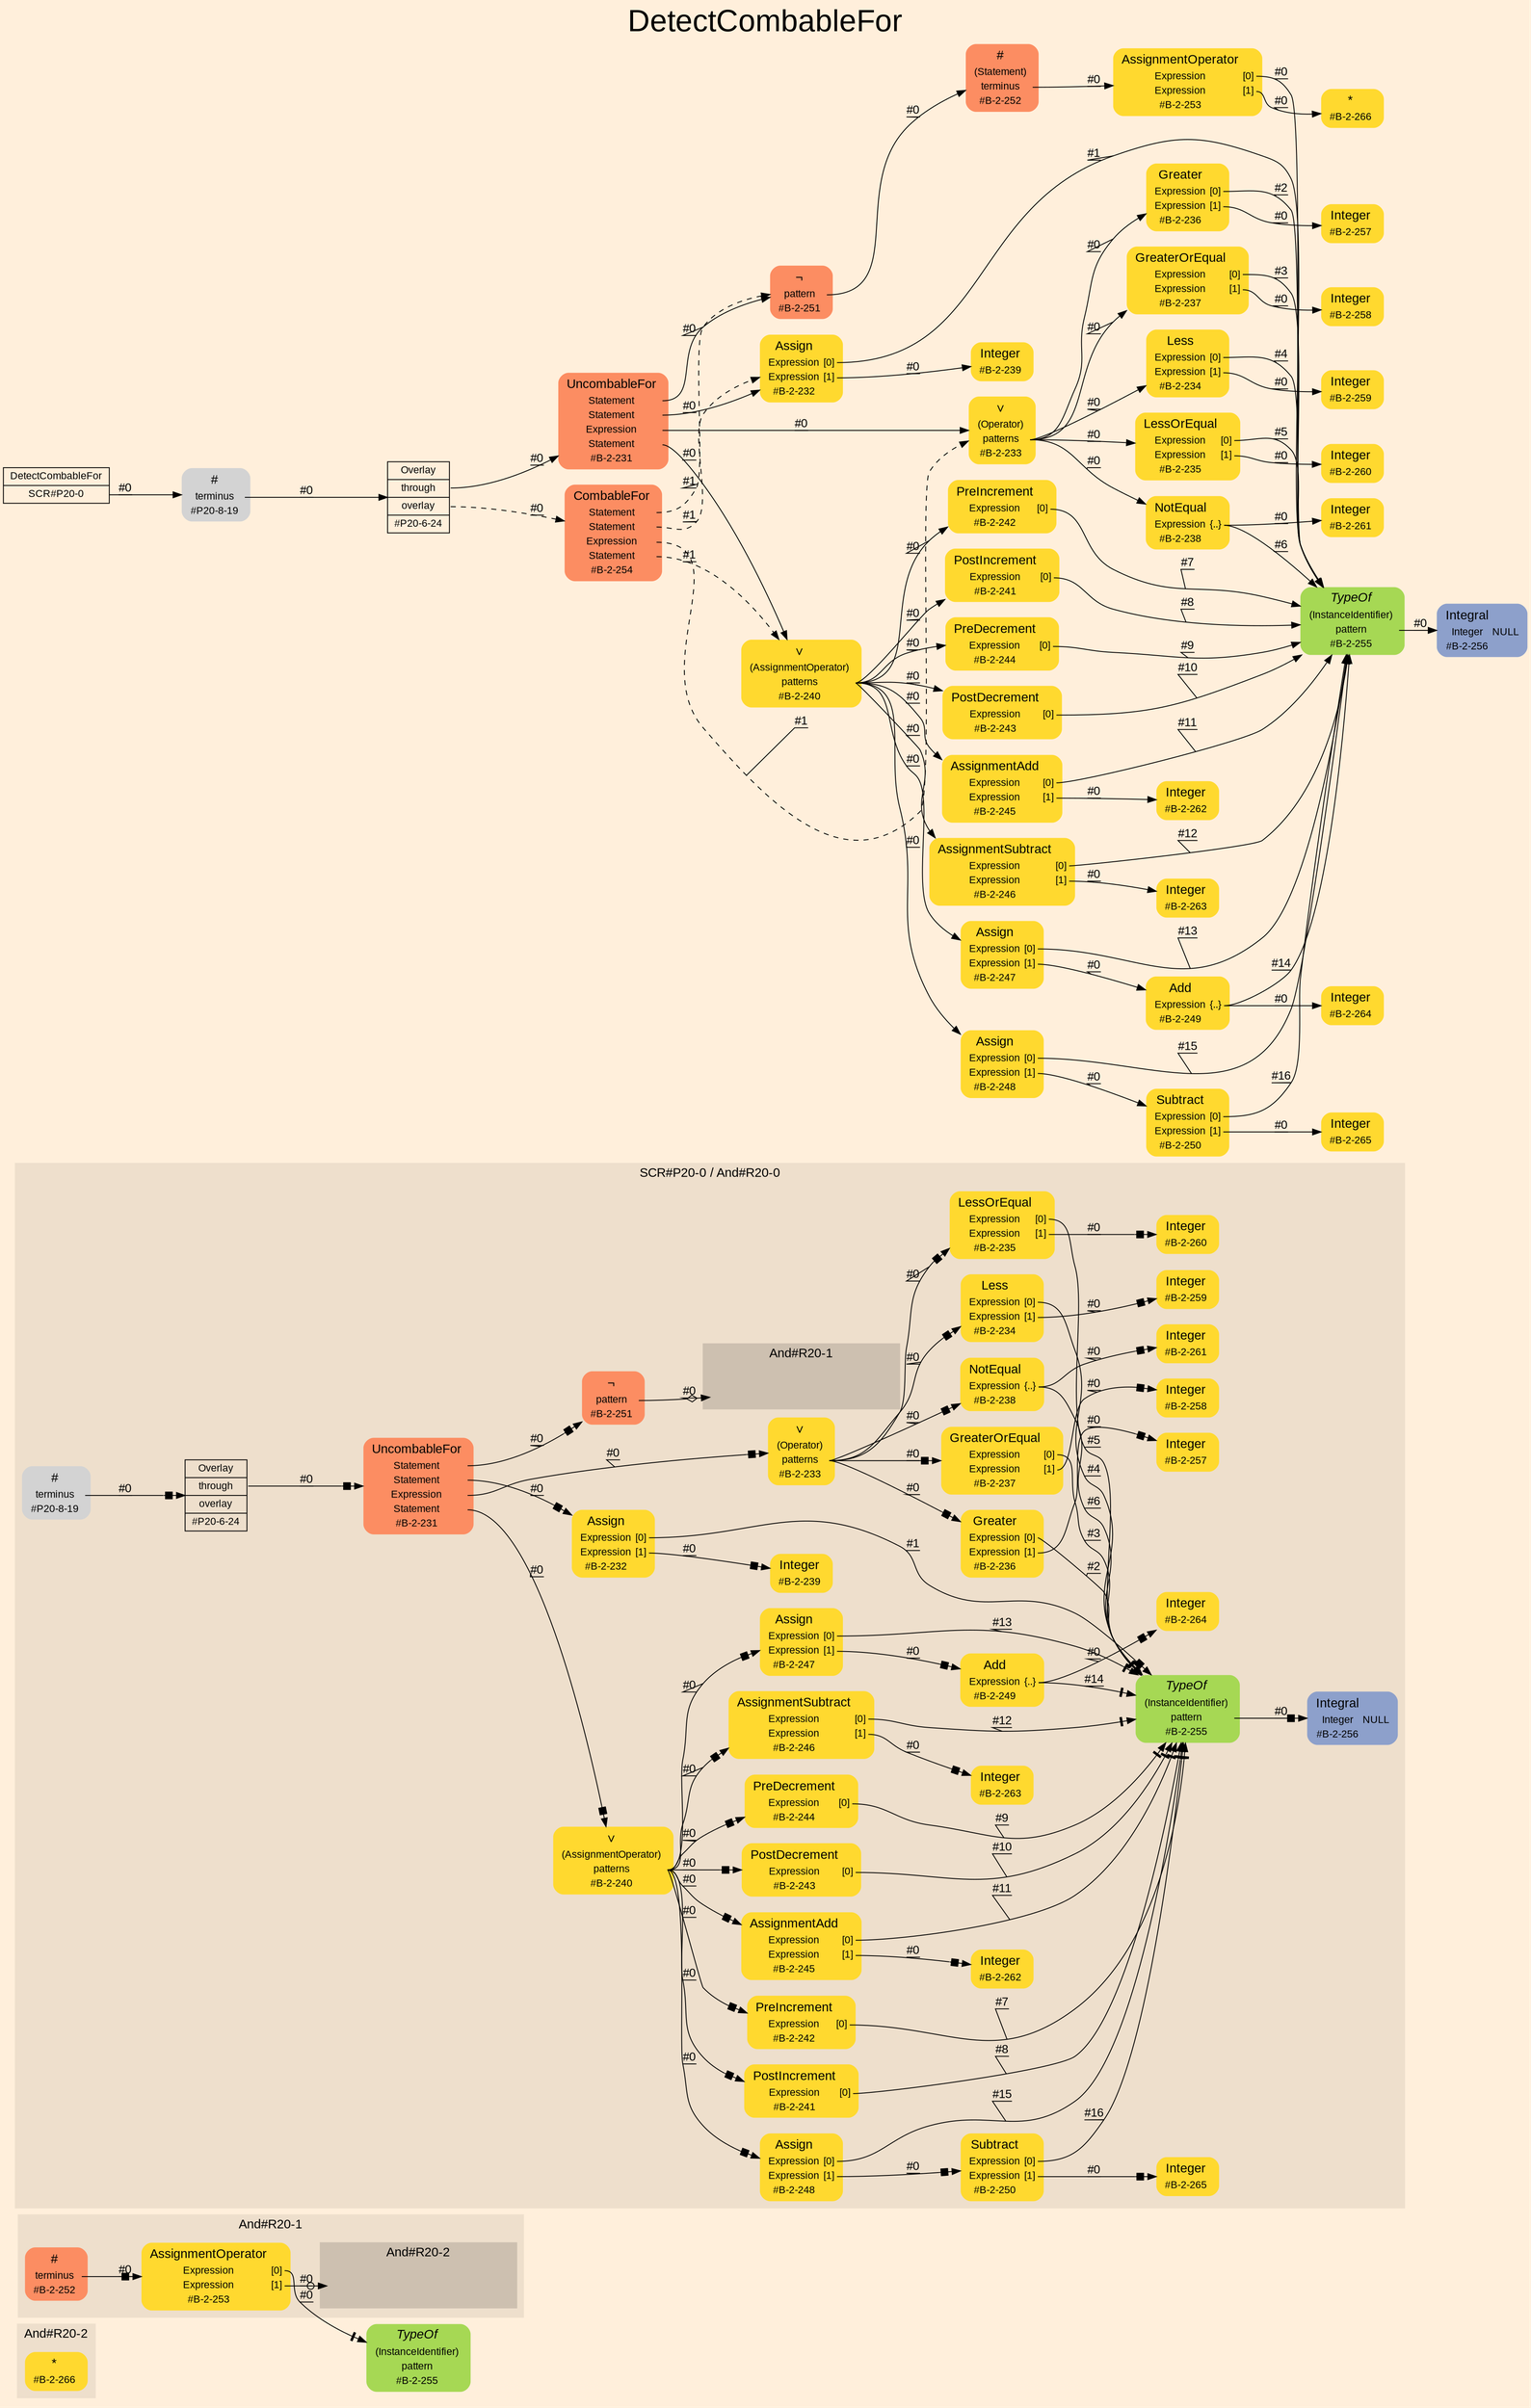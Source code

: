 digraph "DetectCombableFor" {
label = "DetectCombableFor"
labelloc = t
fontsize = "36"
graph [
    rankdir = "LR"
    ranksep = 0.3
    bgcolor = antiquewhite1
    color = black
    fontcolor = black
    fontname = "Arial"
];
node [
    fontname = "Arial"
];
edge [
    fontname = "Arial"
];

// -------------------- figure And#R20-2 --------------------
// -------- region And#R20-2 ----------
subgraph "clusterAnd#R20-2" {
    label = "And#R20-2"
    style = "filled"
    color = antiquewhite2
    fontsize = "15"
    "And#R20-2/#B-2-266" [
        // -------- block And#R20-2/#B-2-266 ----------
        shape = "plaintext"
        fillcolor = "/set28/6"
        label = <<TABLE BORDER="0" CELLBORDER="0" CELLSPACING="0">
         <TR><TD><FONT POINT-SIZE="15.0">*</FONT></TD><TD></TD></TR>
         <TR><TD>#B-2-266</TD><TD PORT="port0"></TD></TR>
        </TABLE>>
        style = "rounded,filled"
        fontsize = "12"
    ];
    
}


// -------------------- figure And#R20-1 --------------------
// -------- region And#R20-1 ----------
subgraph "clusterAnd#R20-1" {
    label = "And#R20-1"
    style = "filled"
    color = antiquewhite2
    fontsize = "15"
    "And#R20-1/#B-2-252" [
        // -------- block And#R20-1/#B-2-252 ----------
        shape = "plaintext"
        fillcolor = "/set28/2"
        label = <<TABLE BORDER="0" CELLBORDER="0" CELLSPACING="0">
         <TR><TD><FONT POINT-SIZE="15.0">#</FONT></TD><TD></TD></TR>
         <TR><TD>terminus</TD><TD PORT="port0"></TD></TR>
         <TR><TD>#B-2-252</TD><TD PORT="port1"></TD></TR>
        </TABLE>>
        style = "rounded,filled"
        fontsize = "12"
    ];
    
    "And#R20-1/#B-2-253" [
        // -------- block And#R20-1/#B-2-253 ----------
        shape = "plaintext"
        fillcolor = "/set28/6"
        label = <<TABLE BORDER="0" CELLBORDER="0" CELLSPACING="0">
         <TR><TD><FONT POINT-SIZE="15.0">AssignmentOperator</FONT></TD><TD></TD></TR>
         <TR><TD>Expression</TD><TD PORT="port0">[0]</TD></TR>
         <TR><TD>Expression</TD><TD PORT="port1">[1]</TD></TR>
         <TR><TD>#B-2-253</TD><TD PORT="port2"></TD></TR>
        </TABLE>>
        style = "rounded,filled"
        fontsize = "12"
    ];
    
    // -------- region And#R20-1/And#R20-2 ----------
    subgraph "clusterAnd#R20-1/And#R20-2" {
        label = "And#R20-2"
        style = "filled"
        color = antiquewhite3
        fontsize = "15"
        "And#R20-1/And#R20-2/#B-2-266" [
            // -------- block And#R20-1/And#R20-2/#B-2-266 ----------
            shape = none
            fillcolor = "/set28/6"
            style = "invisible"
        ];
        
    }
    
}

"And#R20-1/#B-2-255" [
    // -------- block And#R20-1/#B-2-255 ----------
    shape = "plaintext"
    fillcolor = "/set28/5"
    label = <<TABLE BORDER="0" CELLBORDER="0" CELLSPACING="0">
     <TR><TD><FONT POINT-SIZE="15.0"><I>TypeOf</I></FONT></TD><TD></TD></TR>
     <TR><TD>(InstanceIdentifier)</TD><TD PORT="port0"></TD></TR>
     <TR><TD>pattern</TD><TD PORT="port1"></TD></TR>
     <TR><TD>#B-2-255</TD><TD PORT="port2"></TD></TR>
    </TABLE>>
    style = "rounded,filled"
    fontsize = "12"
];

"And#R20-1/#B-2-252":port0 -> "And#R20-1/#B-2-253" [
    arrowhead="normalnonebox"
    label = "#0"
    decorate = true
    color = black
    fontcolor = black
];

"And#R20-1/#B-2-253":port0 -> "And#R20-1/#B-2-255" [
    arrowhead="normalnonetee"
    label = "#0"
    decorate = true
    color = black
    fontcolor = black
];

"And#R20-1/#B-2-253":port1 -> "And#R20-1/And#R20-2/#B-2-266" [
    arrowhead="normalnoneodot"
    label = "#0"
    decorate = true
    color = black
    fontcolor = black
];


// -------------------- figure And#R20-0 --------------------
// -------- region And#R20-0 ----------
subgraph "clusterAnd#R20-0" {
    label = "SCR#P20-0 / And#R20-0"
    style = "filled"
    color = antiquewhite2
    fontsize = "15"
    "And#R20-0/#B-2-231" [
        // -------- block And#R20-0/#B-2-231 ----------
        shape = "plaintext"
        fillcolor = "/set28/2"
        label = <<TABLE BORDER="0" CELLBORDER="0" CELLSPACING="0">
         <TR><TD><FONT POINT-SIZE="15.0">UncombableFor</FONT></TD><TD></TD></TR>
         <TR><TD>Statement</TD><TD PORT="port0"></TD></TR>
         <TR><TD>Statement</TD><TD PORT="port1"></TD></TR>
         <TR><TD>Expression</TD><TD PORT="port2"></TD></TR>
         <TR><TD>Statement</TD><TD PORT="port3"></TD></TR>
         <TR><TD>#B-2-231</TD><TD PORT="port4"></TD></TR>
        </TABLE>>
        style = "rounded,filled"
        fontsize = "12"
    ];
    
    "And#R20-0/#B-2-232" [
        // -------- block And#R20-0/#B-2-232 ----------
        shape = "plaintext"
        fillcolor = "/set28/6"
        label = <<TABLE BORDER="0" CELLBORDER="0" CELLSPACING="0">
         <TR><TD><FONT POINT-SIZE="15.0">Assign</FONT></TD><TD></TD></TR>
         <TR><TD>Expression</TD><TD PORT="port0">[0]</TD></TR>
         <TR><TD>Expression</TD><TD PORT="port1">[1]</TD></TR>
         <TR><TD>#B-2-232</TD><TD PORT="port2"></TD></TR>
        </TABLE>>
        style = "rounded,filled"
        fontsize = "12"
    ];
    
    "And#R20-0/#B-2-233" [
        // -------- block And#R20-0/#B-2-233 ----------
        shape = "plaintext"
        fillcolor = "/set28/6"
        label = <<TABLE BORDER="0" CELLBORDER="0" CELLSPACING="0">
         <TR><TD><FONT POINT-SIZE="15.0">∨</FONT></TD><TD></TD></TR>
         <TR><TD>(Operator)</TD><TD PORT="port0"></TD></TR>
         <TR><TD>patterns</TD><TD PORT="port1"></TD></TR>
         <TR><TD>#B-2-233</TD><TD PORT="port2"></TD></TR>
        </TABLE>>
        style = "rounded,filled"
        fontsize = "12"
    ];
    
    "And#R20-0/#B-2-234" [
        // -------- block And#R20-0/#B-2-234 ----------
        shape = "plaintext"
        fillcolor = "/set28/6"
        label = <<TABLE BORDER="0" CELLBORDER="0" CELLSPACING="0">
         <TR><TD><FONT POINT-SIZE="15.0">Less</FONT></TD><TD></TD></TR>
         <TR><TD>Expression</TD><TD PORT="port0">[0]</TD></TR>
         <TR><TD>Expression</TD><TD PORT="port1">[1]</TD></TR>
         <TR><TD>#B-2-234</TD><TD PORT="port2"></TD></TR>
        </TABLE>>
        style = "rounded,filled"
        fontsize = "12"
    ];
    
    "And#R20-0/#B-2-235" [
        // -------- block And#R20-0/#B-2-235 ----------
        shape = "plaintext"
        fillcolor = "/set28/6"
        label = <<TABLE BORDER="0" CELLBORDER="0" CELLSPACING="0">
         <TR><TD><FONT POINT-SIZE="15.0">LessOrEqual</FONT></TD><TD></TD></TR>
         <TR><TD>Expression</TD><TD PORT="port0">[0]</TD></TR>
         <TR><TD>Expression</TD><TD PORT="port1">[1]</TD></TR>
         <TR><TD>#B-2-235</TD><TD PORT="port2"></TD></TR>
        </TABLE>>
        style = "rounded,filled"
        fontsize = "12"
    ];
    
    "And#R20-0/#B-2-236" [
        // -------- block And#R20-0/#B-2-236 ----------
        shape = "plaintext"
        fillcolor = "/set28/6"
        label = <<TABLE BORDER="0" CELLBORDER="0" CELLSPACING="0">
         <TR><TD><FONT POINT-SIZE="15.0">Greater</FONT></TD><TD></TD></TR>
         <TR><TD>Expression</TD><TD PORT="port0">[0]</TD></TR>
         <TR><TD>Expression</TD><TD PORT="port1">[1]</TD></TR>
         <TR><TD>#B-2-236</TD><TD PORT="port2"></TD></TR>
        </TABLE>>
        style = "rounded,filled"
        fontsize = "12"
    ];
    
    "And#R20-0/#B-2-237" [
        // -------- block And#R20-0/#B-2-237 ----------
        shape = "plaintext"
        fillcolor = "/set28/6"
        label = <<TABLE BORDER="0" CELLBORDER="0" CELLSPACING="0">
         <TR><TD><FONT POINT-SIZE="15.0">GreaterOrEqual</FONT></TD><TD></TD></TR>
         <TR><TD>Expression</TD><TD PORT="port0">[0]</TD></TR>
         <TR><TD>Expression</TD><TD PORT="port1">[1]</TD></TR>
         <TR><TD>#B-2-237</TD><TD PORT="port2"></TD></TR>
        </TABLE>>
        style = "rounded,filled"
        fontsize = "12"
    ];
    
    "And#R20-0/#B-2-238" [
        // -------- block And#R20-0/#B-2-238 ----------
        shape = "plaintext"
        fillcolor = "/set28/6"
        label = <<TABLE BORDER="0" CELLBORDER="0" CELLSPACING="0">
         <TR><TD><FONT POINT-SIZE="15.0">NotEqual</FONT></TD><TD></TD></TR>
         <TR><TD>Expression</TD><TD PORT="port0">{..}</TD></TR>
         <TR><TD>#B-2-238</TD><TD PORT="port1"></TD></TR>
        </TABLE>>
        style = "rounded,filled"
        fontsize = "12"
    ];
    
    "And#R20-0/#B-2-239" [
        // -------- block And#R20-0/#B-2-239 ----------
        shape = "plaintext"
        fillcolor = "/set28/6"
        label = <<TABLE BORDER="0" CELLBORDER="0" CELLSPACING="0">
         <TR><TD><FONT POINT-SIZE="15.0">Integer</FONT></TD><TD></TD></TR>
         <TR><TD>#B-2-239</TD><TD PORT="port0"></TD></TR>
        </TABLE>>
        style = "rounded,filled"
        fontsize = "12"
    ];
    
    "And#R20-0/#B-2-240" [
        // -------- block And#R20-0/#B-2-240 ----------
        shape = "plaintext"
        fillcolor = "/set28/6"
        label = <<TABLE BORDER="0" CELLBORDER="0" CELLSPACING="0">
         <TR><TD><FONT POINT-SIZE="15.0">∨</FONT></TD><TD></TD></TR>
         <TR><TD>(AssignmentOperator)</TD><TD PORT="port0"></TD></TR>
         <TR><TD>patterns</TD><TD PORT="port1"></TD></TR>
         <TR><TD>#B-2-240</TD><TD PORT="port2"></TD></TR>
        </TABLE>>
        style = "rounded,filled"
        fontsize = "12"
    ];
    
    "And#R20-0/#B-2-241" [
        // -------- block And#R20-0/#B-2-241 ----------
        shape = "plaintext"
        fillcolor = "/set28/6"
        label = <<TABLE BORDER="0" CELLBORDER="0" CELLSPACING="0">
         <TR><TD><FONT POINT-SIZE="15.0">PostIncrement</FONT></TD><TD></TD></TR>
         <TR><TD>Expression</TD><TD PORT="port0">[0]</TD></TR>
         <TR><TD>#B-2-241</TD><TD PORT="port1"></TD></TR>
        </TABLE>>
        style = "rounded,filled"
        fontsize = "12"
    ];
    
    "And#R20-0/#B-2-242" [
        // -------- block And#R20-0/#B-2-242 ----------
        shape = "plaintext"
        fillcolor = "/set28/6"
        label = <<TABLE BORDER="0" CELLBORDER="0" CELLSPACING="0">
         <TR><TD><FONT POINT-SIZE="15.0">PreIncrement</FONT></TD><TD></TD></TR>
         <TR><TD>Expression</TD><TD PORT="port0">[0]</TD></TR>
         <TR><TD>#B-2-242</TD><TD PORT="port1"></TD></TR>
        </TABLE>>
        style = "rounded,filled"
        fontsize = "12"
    ];
    
    "And#R20-0/#B-2-243" [
        // -------- block And#R20-0/#B-2-243 ----------
        shape = "plaintext"
        fillcolor = "/set28/6"
        label = <<TABLE BORDER="0" CELLBORDER="0" CELLSPACING="0">
         <TR><TD><FONT POINT-SIZE="15.0">PostDecrement</FONT></TD><TD></TD></TR>
         <TR><TD>Expression</TD><TD PORT="port0">[0]</TD></TR>
         <TR><TD>#B-2-243</TD><TD PORT="port1"></TD></TR>
        </TABLE>>
        style = "rounded,filled"
        fontsize = "12"
    ];
    
    "And#R20-0/#B-2-244" [
        // -------- block And#R20-0/#B-2-244 ----------
        shape = "plaintext"
        fillcolor = "/set28/6"
        label = <<TABLE BORDER="0" CELLBORDER="0" CELLSPACING="0">
         <TR><TD><FONT POINT-SIZE="15.0">PreDecrement</FONT></TD><TD></TD></TR>
         <TR><TD>Expression</TD><TD PORT="port0">[0]</TD></TR>
         <TR><TD>#B-2-244</TD><TD PORT="port1"></TD></TR>
        </TABLE>>
        style = "rounded,filled"
        fontsize = "12"
    ];
    
    "And#R20-0/#B-2-245" [
        // -------- block And#R20-0/#B-2-245 ----------
        shape = "plaintext"
        fillcolor = "/set28/6"
        label = <<TABLE BORDER="0" CELLBORDER="0" CELLSPACING="0">
         <TR><TD><FONT POINT-SIZE="15.0">AssignmentAdd</FONT></TD><TD></TD></TR>
         <TR><TD>Expression</TD><TD PORT="port0">[0]</TD></TR>
         <TR><TD>Expression</TD><TD PORT="port1">[1]</TD></TR>
         <TR><TD>#B-2-245</TD><TD PORT="port2"></TD></TR>
        </TABLE>>
        style = "rounded,filled"
        fontsize = "12"
    ];
    
    "And#R20-0/#B-2-246" [
        // -------- block And#R20-0/#B-2-246 ----------
        shape = "plaintext"
        fillcolor = "/set28/6"
        label = <<TABLE BORDER="0" CELLBORDER="0" CELLSPACING="0">
         <TR><TD><FONT POINT-SIZE="15.0">AssignmentSubtract</FONT></TD><TD></TD></TR>
         <TR><TD>Expression</TD><TD PORT="port0">[0]</TD></TR>
         <TR><TD>Expression</TD><TD PORT="port1">[1]</TD></TR>
         <TR><TD>#B-2-246</TD><TD PORT="port2"></TD></TR>
        </TABLE>>
        style = "rounded,filled"
        fontsize = "12"
    ];
    
    "And#R20-0/#B-2-247" [
        // -------- block And#R20-0/#B-2-247 ----------
        shape = "plaintext"
        fillcolor = "/set28/6"
        label = <<TABLE BORDER="0" CELLBORDER="0" CELLSPACING="0">
         <TR><TD><FONT POINT-SIZE="15.0">Assign</FONT></TD><TD></TD></TR>
         <TR><TD>Expression</TD><TD PORT="port0">[0]</TD></TR>
         <TR><TD>Expression</TD><TD PORT="port1">[1]</TD></TR>
         <TR><TD>#B-2-247</TD><TD PORT="port2"></TD></TR>
        </TABLE>>
        style = "rounded,filled"
        fontsize = "12"
    ];
    
    "And#R20-0/#B-2-248" [
        // -------- block And#R20-0/#B-2-248 ----------
        shape = "plaintext"
        fillcolor = "/set28/6"
        label = <<TABLE BORDER="0" CELLBORDER="0" CELLSPACING="0">
         <TR><TD><FONT POINT-SIZE="15.0">Assign</FONT></TD><TD></TD></TR>
         <TR><TD>Expression</TD><TD PORT="port0">[0]</TD></TR>
         <TR><TD>Expression</TD><TD PORT="port1">[1]</TD></TR>
         <TR><TD>#B-2-248</TD><TD PORT="port2"></TD></TR>
        </TABLE>>
        style = "rounded,filled"
        fontsize = "12"
    ];
    
    "And#R20-0/#B-2-249" [
        // -------- block And#R20-0/#B-2-249 ----------
        shape = "plaintext"
        fillcolor = "/set28/6"
        label = <<TABLE BORDER="0" CELLBORDER="0" CELLSPACING="0">
         <TR><TD><FONT POINT-SIZE="15.0">Add</FONT></TD><TD></TD></TR>
         <TR><TD>Expression</TD><TD PORT="port0">{..}</TD></TR>
         <TR><TD>#B-2-249</TD><TD PORT="port1"></TD></TR>
        </TABLE>>
        style = "rounded,filled"
        fontsize = "12"
    ];
    
    "And#R20-0/#B-2-250" [
        // -------- block And#R20-0/#B-2-250 ----------
        shape = "plaintext"
        fillcolor = "/set28/6"
        label = <<TABLE BORDER="0" CELLBORDER="0" CELLSPACING="0">
         <TR><TD><FONT POINT-SIZE="15.0">Subtract</FONT></TD><TD></TD></TR>
         <TR><TD>Expression</TD><TD PORT="port0">[0]</TD></TR>
         <TR><TD>Expression</TD><TD PORT="port1">[1]</TD></TR>
         <TR><TD>#B-2-250</TD><TD PORT="port2"></TD></TR>
        </TABLE>>
        style = "rounded,filled"
        fontsize = "12"
    ];
    
    "And#R20-0/#B-2-251" [
        // -------- block And#R20-0/#B-2-251 ----------
        shape = "plaintext"
        fillcolor = "/set28/2"
        label = <<TABLE BORDER="0" CELLBORDER="0" CELLSPACING="0">
         <TR><TD><FONT POINT-SIZE="15.0">¬</FONT></TD><TD></TD></TR>
         <TR><TD>pattern</TD><TD PORT="port0"></TD></TR>
         <TR><TD>#B-2-251</TD><TD PORT="port1"></TD></TR>
        </TABLE>>
        style = "rounded,filled"
        fontsize = "12"
    ];
    
    "And#R20-0/#B-2-255" [
        // -------- block And#R20-0/#B-2-255 ----------
        shape = "plaintext"
        fillcolor = "/set28/5"
        label = <<TABLE BORDER="0" CELLBORDER="0" CELLSPACING="0">
         <TR><TD><FONT POINT-SIZE="15.0"><I>TypeOf</I></FONT></TD><TD></TD></TR>
         <TR><TD>(InstanceIdentifier)</TD><TD PORT="port0"></TD></TR>
         <TR><TD>pattern</TD><TD PORT="port1"></TD></TR>
         <TR><TD>#B-2-255</TD><TD PORT="port2"></TD></TR>
        </TABLE>>
        style = "rounded,filled"
        fontsize = "12"
    ];
    
    "And#R20-0/#B-2-256" [
        // -------- block And#R20-0/#B-2-256 ----------
        shape = "plaintext"
        fillcolor = "/set28/3"
        label = <<TABLE BORDER="0" CELLBORDER="0" CELLSPACING="0">
         <TR><TD><FONT POINT-SIZE="15.0">Integral</FONT></TD><TD></TD></TR>
         <TR><TD>Integer</TD><TD PORT="port0">NULL</TD></TR>
         <TR><TD>#B-2-256</TD><TD PORT="port1"></TD></TR>
        </TABLE>>
        style = "rounded,filled"
        fontsize = "12"
    ];
    
    "And#R20-0/#B-2-257" [
        // -------- block And#R20-0/#B-2-257 ----------
        shape = "plaintext"
        fillcolor = "/set28/6"
        label = <<TABLE BORDER="0" CELLBORDER="0" CELLSPACING="0">
         <TR><TD><FONT POINT-SIZE="15.0">Integer</FONT></TD><TD></TD></TR>
         <TR><TD>#B-2-257</TD><TD PORT="port0"></TD></TR>
        </TABLE>>
        style = "rounded,filled"
        fontsize = "12"
    ];
    
    "And#R20-0/#B-2-258" [
        // -------- block And#R20-0/#B-2-258 ----------
        shape = "plaintext"
        fillcolor = "/set28/6"
        label = <<TABLE BORDER="0" CELLBORDER="0" CELLSPACING="0">
         <TR><TD><FONT POINT-SIZE="15.0">Integer</FONT></TD><TD></TD></TR>
         <TR><TD>#B-2-258</TD><TD PORT="port0"></TD></TR>
        </TABLE>>
        style = "rounded,filled"
        fontsize = "12"
    ];
    
    "And#R20-0/#B-2-259" [
        // -------- block And#R20-0/#B-2-259 ----------
        shape = "plaintext"
        fillcolor = "/set28/6"
        label = <<TABLE BORDER="0" CELLBORDER="0" CELLSPACING="0">
         <TR><TD><FONT POINT-SIZE="15.0">Integer</FONT></TD><TD></TD></TR>
         <TR><TD>#B-2-259</TD><TD PORT="port0"></TD></TR>
        </TABLE>>
        style = "rounded,filled"
        fontsize = "12"
    ];
    
    "And#R20-0/#B-2-260" [
        // -------- block And#R20-0/#B-2-260 ----------
        shape = "plaintext"
        fillcolor = "/set28/6"
        label = <<TABLE BORDER="0" CELLBORDER="0" CELLSPACING="0">
         <TR><TD><FONT POINT-SIZE="15.0">Integer</FONT></TD><TD></TD></TR>
         <TR><TD>#B-2-260</TD><TD PORT="port0"></TD></TR>
        </TABLE>>
        style = "rounded,filled"
        fontsize = "12"
    ];
    
    "And#R20-0/#B-2-261" [
        // -------- block And#R20-0/#B-2-261 ----------
        shape = "plaintext"
        fillcolor = "/set28/6"
        label = <<TABLE BORDER="0" CELLBORDER="0" CELLSPACING="0">
         <TR><TD><FONT POINT-SIZE="15.0">Integer</FONT></TD><TD></TD></TR>
         <TR><TD>#B-2-261</TD><TD PORT="port0"></TD></TR>
        </TABLE>>
        style = "rounded,filled"
        fontsize = "12"
    ];
    
    "And#R20-0/#B-2-262" [
        // -------- block And#R20-0/#B-2-262 ----------
        shape = "plaintext"
        fillcolor = "/set28/6"
        label = <<TABLE BORDER="0" CELLBORDER="0" CELLSPACING="0">
         <TR><TD><FONT POINT-SIZE="15.0">Integer</FONT></TD><TD></TD></TR>
         <TR><TD>#B-2-262</TD><TD PORT="port0"></TD></TR>
        </TABLE>>
        style = "rounded,filled"
        fontsize = "12"
    ];
    
    "And#R20-0/#B-2-263" [
        // -------- block And#R20-0/#B-2-263 ----------
        shape = "plaintext"
        fillcolor = "/set28/6"
        label = <<TABLE BORDER="0" CELLBORDER="0" CELLSPACING="0">
         <TR><TD><FONT POINT-SIZE="15.0">Integer</FONT></TD><TD></TD></TR>
         <TR><TD>#B-2-263</TD><TD PORT="port0"></TD></TR>
        </TABLE>>
        style = "rounded,filled"
        fontsize = "12"
    ];
    
    "And#R20-0/#B-2-264" [
        // -------- block And#R20-0/#B-2-264 ----------
        shape = "plaintext"
        fillcolor = "/set28/6"
        label = <<TABLE BORDER="0" CELLBORDER="0" CELLSPACING="0">
         <TR><TD><FONT POINT-SIZE="15.0">Integer</FONT></TD><TD></TD></TR>
         <TR><TD>#B-2-264</TD><TD PORT="port0"></TD></TR>
        </TABLE>>
        style = "rounded,filled"
        fontsize = "12"
    ];
    
    "And#R20-0/#B-2-265" [
        // -------- block And#R20-0/#B-2-265 ----------
        shape = "plaintext"
        fillcolor = "/set28/6"
        label = <<TABLE BORDER="0" CELLBORDER="0" CELLSPACING="0">
         <TR><TD><FONT POINT-SIZE="15.0">Integer</FONT></TD><TD></TD></TR>
         <TR><TD>#B-2-265</TD><TD PORT="port0"></TD></TR>
        </TABLE>>
        style = "rounded,filled"
        fontsize = "12"
    ];
    
    "And#R20-0/#P20-6-24" [
        // -------- block And#R20-0/#P20-6-24 ----------
        shape = "record"
        fillcolor = antiquewhite2
        label = "<fixed> Overlay | <port0> through | <port1> overlay | <port2> #P20-6-24"
        style = "filled"
        fontsize = "12"
        color = black
        fontcolor = black
    ];
    
    "And#R20-0/#P20-8-19" [
        // -------- block And#R20-0/#P20-8-19 ----------
        shape = "plaintext"
        label = <<TABLE BORDER="0" CELLBORDER="0" CELLSPACING="0">
         <TR><TD><FONT POINT-SIZE="15.0">#</FONT></TD><TD></TD></TR>
         <TR><TD>terminus</TD><TD PORT="port0"></TD></TR>
         <TR><TD>#P20-8-19</TD><TD PORT="port1"></TD></TR>
        </TABLE>>
        style = "rounded,filled"
        fontsize = "12"
    ];
    
    // -------- region And#R20-0/And#R20-1 ----------
    subgraph "clusterAnd#R20-0/And#R20-1" {
        label = "And#R20-1"
        style = "filled"
        color = antiquewhite3
        fontsize = "15"
        "And#R20-0/And#R20-1/#B-2-252" [
            // -------- block And#R20-0/And#R20-1/#B-2-252 ----------
            shape = none
            fillcolor = "/set28/2"
            style = "invisible"
        ];
        
    }
    
}

"And#R20-0/#B-2-231":port0 -> "And#R20-0/#B-2-251" [
    arrowhead="normalnonebox"
    label = "#0"
    decorate = true
    color = black
    fontcolor = black
];

"And#R20-0/#B-2-231":port1 -> "And#R20-0/#B-2-232" [
    arrowhead="normalnonebox"
    label = "#0"
    decorate = true
    color = black
    fontcolor = black
];

"And#R20-0/#B-2-231":port2 -> "And#R20-0/#B-2-233" [
    arrowhead="normalnonebox"
    label = "#0"
    decorate = true
    color = black
    fontcolor = black
];

"And#R20-0/#B-2-231":port3 -> "And#R20-0/#B-2-240" [
    arrowhead="normalnonebox"
    label = "#0"
    decorate = true
    color = black
    fontcolor = black
];

"And#R20-0/#B-2-232":port0 -> "And#R20-0/#B-2-255" [
    arrowhead="normalnonebox"
    label = "#1"
    decorate = true
    color = black
    fontcolor = black
];

"And#R20-0/#B-2-232":port1 -> "And#R20-0/#B-2-239" [
    arrowhead="normalnonebox"
    label = "#0"
    decorate = true
    color = black
    fontcolor = black
];

"And#R20-0/#B-2-233":port1 -> "And#R20-0/#B-2-236" [
    arrowhead="normalnonebox"
    label = "#0"
    decorate = true
    color = black
    fontcolor = black
];

"And#R20-0/#B-2-233":port1 -> "And#R20-0/#B-2-237" [
    arrowhead="normalnonebox"
    label = "#0"
    decorate = true
    color = black
    fontcolor = black
];

"And#R20-0/#B-2-233":port1 -> "And#R20-0/#B-2-234" [
    arrowhead="normalnonebox"
    label = "#0"
    decorate = true
    color = black
    fontcolor = black
];

"And#R20-0/#B-2-233":port1 -> "And#R20-0/#B-2-235" [
    arrowhead="normalnonebox"
    label = "#0"
    decorate = true
    color = black
    fontcolor = black
];

"And#R20-0/#B-2-233":port1 -> "And#R20-0/#B-2-238" [
    arrowhead="normalnonebox"
    label = "#0"
    decorate = true
    color = black
    fontcolor = black
];

"And#R20-0/#B-2-234":port0 -> "And#R20-0/#B-2-255" [
    arrowhead="normalnonetee"
    label = "#4"
    decorate = true
    color = black
    fontcolor = black
];

"And#R20-0/#B-2-234":port1 -> "And#R20-0/#B-2-259" [
    arrowhead="normalnonebox"
    label = "#0"
    decorate = true
    color = black
    fontcolor = black
];

"And#R20-0/#B-2-235":port0 -> "And#R20-0/#B-2-255" [
    arrowhead="normalnonetee"
    label = "#5"
    decorate = true
    color = black
    fontcolor = black
];

"And#R20-0/#B-2-235":port1 -> "And#R20-0/#B-2-260" [
    arrowhead="normalnonebox"
    label = "#0"
    decorate = true
    color = black
    fontcolor = black
];

"And#R20-0/#B-2-236":port0 -> "And#R20-0/#B-2-255" [
    arrowhead="normalnonetee"
    label = "#2"
    decorate = true
    color = black
    fontcolor = black
];

"And#R20-0/#B-2-236":port1 -> "And#R20-0/#B-2-257" [
    arrowhead="normalnonebox"
    label = "#0"
    decorate = true
    color = black
    fontcolor = black
];

"And#R20-0/#B-2-237":port0 -> "And#R20-0/#B-2-255" [
    arrowhead="normalnonetee"
    label = "#3"
    decorate = true
    color = black
    fontcolor = black
];

"And#R20-0/#B-2-237":port1 -> "And#R20-0/#B-2-258" [
    arrowhead="normalnonebox"
    label = "#0"
    decorate = true
    color = black
    fontcolor = black
];

"And#R20-0/#B-2-238":port0 -> "And#R20-0/#B-2-255" [
    arrowhead="normalnonetee"
    label = "#6"
    decorate = true
    color = black
    fontcolor = black
];

"And#R20-0/#B-2-238":port0 -> "And#R20-0/#B-2-261" [
    arrowhead="normalnonebox"
    label = "#0"
    decorate = true
    color = black
    fontcolor = black
];

"And#R20-0/#B-2-240":port1 -> "And#R20-0/#B-2-242" [
    arrowhead="normalnonebox"
    label = "#0"
    decorate = true
    color = black
    fontcolor = black
];

"And#R20-0/#B-2-240":port1 -> "And#R20-0/#B-2-241" [
    arrowhead="normalnonebox"
    label = "#0"
    decorate = true
    color = black
    fontcolor = black
];

"And#R20-0/#B-2-240":port1 -> "And#R20-0/#B-2-244" [
    arrowhead="normalnonebox"
    label = "#0"
    decorate = true
    color = black
    fontcolor = black
];

"And#R20-0/#B-2-240":port1 -> "And#R20-0/#B-2-243" [
    arrowhead="normalnonebox"
    label = "#0"
    decorate = true
    color = black
    fontcolor = black
];

"And#R20-0/#B-2-240":port1 -> "And#R20-0/#B-2-245" [
    arrowhead="normalnonebox"
    label = "#0"
    decorate = true
    color = black
    fontcolor = black
];

"And#R20-0/#B-2-240":port1 -> "And#R20-0/#B-2-246" [
    arrowhead="normalnonebox"
    label = "#0"
    decorate = true
    color = black
    fontcolor = black
];

"And#R20-0/#B-2-240":port1 -> "And#R20-0/#B-2-247" [
    arrowhead="normalnonebox"
    label = "#0"
    decorate = true
    color = black
    fontcolor = black
];

"And#R20-0/#B-2-240":port1 -> "And#R20-0/#B-2-248" [
    arrowhead="normalnonebox"
    label = "#0"
    decorate = true
    color = black
    fontcolor = black
];

"And#R20-0/#B-2-241":port0 -> "And#R20-0/#B-2-255" [
    arrowhead="normalnonetee"
    label = "#8"
    decorate = true
    color = black
    fontcolor = black
];

"And#R20-0/#B-2-242":port0 -> "And#R20-0/#B-2-255" [
    arrowhead="normalnonetee"
    label = "#7"
    decorate = true
    color = black
    fontcolor = black
];

"And#R20-0/#B-2-243":port0 -> "And#R20-0/#B-2-255" [
    arrowhead="normalnonetee"
    label = "#10"
    decorate = true
    color = black
    fontcolor = black
];

"And#R20-0/#B-2-244":port0 -> "And#R20-0/#B-2-255" [
    arrowhead="normalnonetee"
    label = "#9"
    decorate = true
    color = black
    fontcolor = black
];

"And#R20-0/#B-2-245":port0 -> "And#R20-0/#B-2-255" [
    arrowhead="normalnonetee"
    label = "#11"
    decorate = true
    color = black
    fontcolor = black
];

"And#R20-0/#B-2-245":port1 -> "And#R20-0/#B-2-262" [
    arrowhead="normalnonebox"
    label = "#0"
    decorate = true
    color = black
    fontcolor = black
];

"And#R20-0/#B-2-246":port0 -> "And#R20-0/#B-2-255" [
    arrowhead="normalnonetee"
    label = "#12"
    decorate = true
    color = black
    fontcolor = black
];

"And#R20-0/#B-2-246":port1 -> "And#R20-0/#B-2-263" [
    arrowhead="normalnonebox"
    label = "#0"
    decorate = true
    color = black
    fontcolor = black
];

"And#R20-0/#B-2-247":port0 -> "And#R20-0/#B-2-255" [
    arrowhead="normalnonetee"
    label = "#13"
    decorate = true
    color = black
    fontcolor = black
];

"And#R20-0/#B-2-247":port1 -> "And#R20-0/#B-2-249" [
    arrowhead="normalnonebox"
    label = "#0"
    decorate = true
    color = black
    fontcolor = black
];

"And#R20-0/#B-2-248":port0 -> "And#R20-0/#B-2-255" [
    arrowhead="normalnonetee"
    label = "#15"
    decorate = true
    color = black
    fontcolor = black
];

"And#R20-0/#B-2-248":port1 -> "And#R20-0/#B-2-250" [
    arrowhead="normalnonebox"
    label = "#0"
    decorate = true
    color = black
    fontcolor = black
];

"And#R20-0/#B-2-249":port0 -> "And#R20-0/#B-2-255" [
    arrowhead="normalnonetee"
    label = "#14"
    decorate = true
    color = black
    fontcolor = black
];

"And#R20-0/#B-2-249":port0 -> "And#R20-0/#B-2-264" [
    arrowhead="normalnonebox"
    label = "#0"
    decorate = true
    color = black
    fontcolor = black
];

"And#R20-0/#B-2-250":port0 -> "And#R20-0/#B-2-255" [
    arrowhead="normalnonetee"
    label = "#16"
    decorate = true
    color = black
    fontcolor = black
];

"And#R20-0/#B-2-250":port1 -> "And#R20-0/#B-2-265" [
    arrowhead="normalnonebox"
    label = "#0"
    decorate = true
    color = black
    fontcolor = black
];

"And#R20-0/#B-2-251":port0 -> "And#R20-0/And#R20-1/#B-2-252" [
    arrowhead="normalnoneodiamond"
    label = "#0"
    decorate = true
    color = black
    fontcolor = black
];

"And#R20-0/#B-2-255":port1 -> "And#R20-0/#B-2-256" [
    arrowhead="normalnonebox"
    label = "#0"
    decorate = true
    color = black
    fontcolor = black
];

"And#R20-0/#P20-6-24":port0 -> "And#R20-0/#B-2-231" [
    arrowhead="normalnonebox"
    label = "#0"
    decorate = true
    color = black
    fontcolor = black
];

"And#R20-0/#P20-8-19":port0 -> "And#R20-0/#P20-6-24" [
    arrowhead="normalnonebox"
    label = "#0"
    decorate = true
    color = black
    fontcolor = black
];


// -------------------- transformation figure --------------------
"CR#P20-0" [
    // -------- block CR#P20-0 ----------
    shape = "record"
    fillcolor = antiquewhite1
    label = "<fixed> DetectCombableFor | <port0> SCR#P20-0"
    style = "filled"
    fontsize = "12"
    color = black
    fontcolor = black
];

"#P20-8-19" [
    // -------- block #P20-8-19 ----------
    shape = "plaintext"
    label = <<TABLE BORDER="0" CELLBORDER="0" CELLSPACING="0">
     <TR><TD><FONT POINT-SIZE="15.0">#</FONT></TD><TD></TD></TR>
     <TR><TD>terminus</TD><TD PORT="port0"></TD></TR>
     <TR><TD>#P20-8-19</TD><TD PORT="port1"></TD></TR>
    </TABLE>>
    style = "rounded,filled"
    fontsize = "12"
];

"#P20-6-24" [
    // -------- block #P20-6-24 ----------
    shape = "record"
    fillcolor = antiquewhite1
    label = "<fixed> Overlay | <port0> through | <port1> overlay | <port2> #P20-6-24"
    style = "filled"
    fontsize = "12"
    color = black
    fontcolor = black
];

"#B-2-231" [
    // -------- block #B-2-231 ----------
    shape = "plaintext"
    fillcolor = "/set28/2"
    label = <<TABLE BORDER="0" CELLBORDER="0" CELLSPACING="0">
     <TR><TD><FONT POINT-SIZE="15.0">UncombableFor</FONT></TD><TD></TD></TR>
     <TR><TD>Statement</TD><TD PORT="port0"></TD></TR>
     <TR><TD>Statement</TD><TD PORT="port1"></TD></TR>
     <TR><TD>Expression</TD><TD PORT="port2"></TD></TR>
     <TR><TD>Statement</TD><TD PORT="port3"></TD></TR>
     <TR><TD>#B-2-231</TD><TD PORT="port4"></TD></TR>
    </TABLE>>
    style = "rounded,filled"
    fontsize = "12"
];

"#B-2-251" [
    // -------- block #B-2-251 ----------
    shape = "plaintext"
    fillcolor = "/set28/2"
    label = <<TABLE BORDER="0" CELLBORDER="0" CELLSPACING="0">
     <TR><TD><FONT POINT-SIZE="15.0">¬</FONT></TD><TD></TD></TR>
     <TR><TD>pattern</TD><TD PORT="port0"></TD></TR>
     <TR><TD>#B-2-251</TD><TD PORT="port1"></TD></TR>
    </TABLE>>
    style = "rounded,filled"
    fontsize = "12"
];

"#B-2-252" [
    // -------- block #B-2-252 ----------
    shape = "plaintext"
    fillcolor = "/set28/2"
    label = <<TABLE BORDER="0" CELLBORDER="0" CELLSPACING="0">
     <TR><TD><FONT POINT-SIZE="15.0">#</FONT></TD><TD></TD></TR>
     <TR><TD>(Statement)</TD><TD PORT="port0"></TD></TR>
     <TR><TD>terminus</TD><TD PORT="port1"></TD></TR>
     <TR><TD>#B-2-252</TD><TD PORT="port2"></TD></TR>
    </TABLE>>
    style = "rounded,filled"
    fontsize = "12"
];

"#B-2-253" [
    // -------- block #B-2-253 ----------
    shape = "plaintext"
    fillcolor = "/set28/6"
    label = <<TABLE BORDER="0" CELLBORDER="0" CELLSPACING="0">
     <TR><TD><FONT POINT-SIZE="15.0">AssignmentOperator</FONT></TD><TD></TD></TR>
     <TR><TD>Expression</TD><TD PORT="port0">[0]</TD></TR>
     <TR><TD>Expression</TD><TD PORT="port1">[1]</TD></TR>
     <TR><TD>#B-2-253</TD><TD PORT="port2"></TD></TR>
    </TABLE>>
    style = "rounded,filled"
    fontsize = "12"
];

"#B-2-255" [
    // -------- block #B-2-255 ----------
    shape = "plaintext"
    fillcolor = "/set28/5"
    label = <<TABLE BORDER="0" CELLBORDER="0" CELLSPACING="0">
     <TR><TD><FONT POINT-SIZE="15.0"><I>TypeOf</I></FONT></TD><TD></TD></TR>
     <TR><TD>(InstanceIdentifier)</TD><TD PORT="port0"></TD></TR>
     <TR><TD>pattern</TD><TD PORT="port1"></TD></TR>
     <TR><TD>#B-2-255</TD><TD PORT="port2"></TD></TR>
    </TABLE>>
    style = "rounded,filled"
    fontsize = "12"
];

"#B-2-256" [
    // -------- block #B-2-256 ----------
    shape = "plaintext"
    fillcolor = "/set28/3"
    label = <<TABLE BORDER="0" CELLBORDER="0" CELLSPACING="0">
     <TR><TD><FONT POINT-SIZE="15.0">Integral</FONT></TD><TD></TD></TR>
     <TR><TD>Integer</TD><TD PORT="port0">NULL</TD></TR>
     <TR><TD>#B-2-256</TD><TD PORT="port1"></TD></TR>
    </TABLE>>
    style = "rounded,filled"
    fontsize = "12"
];

"#B-2-266" [
    // -------- block #B-2-266 ----------
    shape = "plaintext"
    fillcolor = "/set28/6"
    label = <<TABLE BORDER="0" CELLBORDER="0" CELLSPACING="0">
     <TR><TD><FONT POINT-SIZE="15.0">*</FONT></TD><TD></TD></TR>
     <TR><TD>#B-2-266</TD><TD PORT="port0"></TD></TR>
    </TABLE>>
    style = "rounded,filled"
    fontsize = "12"
];

"#B-2-232" [
    // -------- block #B-2-232 ----------
    shape = "plaintext"
    fillcolor = "/set28/6"
    label = <<TABLE BORDER="0" CELLBORDER="0" CELLSPACING="0">
     <TR><TD><FONT POINT-SIZE="15.0">Assign</FONT></TD><TD></TD></TR>
     <TR><TD>Expression</TD><TD PORT="port0">[0]</TD></TR>
     <TR><TD>Expression</TD><TD PORT="port1">[1]</TD></TR>
     <TR><TD>#B-2-232</TD><TD PORT="port2"></TD></TR>
    </TABLE>>
    style = "rounded,filled"
    fontsize = "12"
];

"#B-2-239" [
    // -------- block #B-2-239 ----------
    shape = "plaintext"
    fillcolor = "/set28/6"
    label = <<TABLE BORDER="0" CELLBORDER="0" CELLSPACING="0">
     <TR><TD><FONT POINT-SIZE="15.0">Integer</FONT></TD><TD></TD></TR>
     <TR><TD>#B-2-239</TD><TD PORT="port0"></TD></TR>
    </TABLE>>
    style = "rounded,filled"
    fontsize = "12"
];

"#B-2-233" [
    // -------- block #B-2-233 ----------
    shape = "plaintext"
    fillcolor = "/set28/6"
    label = <<TABLE BORDER="0" CELLBORDER="0" CELLSPACING="0">
     <TR><TD><FONT POINT-SIZE="15.0">∨</FONT></TD><TD></TD></TR>
     <TR><TD>(Operator)</TD><TD PORT="port0"></TD></TR>
     <TR><TD>patterns</TD><TD PORT="port1"></TD></TR>
     <TR><TD>#B-2-233</TD><TD PORT="port2"></TD></TR>
    </TABLE>>
    style = "rounded,filled"
    fontsize = "12"
];

"#B-2-236" [
    // -------- block #B-2-236 ----------
    shape = "plaintext"
    fillcolor = "/set28/6"
    label = <<TABLE BORDER="0" CELLBORDER="0" CELLSPACING="0">
     <TR><TD><FONT POINT-SIZE="15.0">Greater</FONT></TD><TD></TD></TR>
     <TR><TD>Expression</TD><TD PORT="port0">[0]</TD></TR>
     <TR><TD>Expression</TD><TD PORT="port1">[1]</TD></TR>
     <TR><TD>#B-2-236</TD><TD PORT="port2"></TD></TR>
    </TABLE>>
    style = "rounded,filled"
    fontsize = "12"
];

"#B-2-257" [
    // -------- block #B-2-257 ----------
    shape = "plaintext"
    fillcolor = "/set28/6"
    label = <<TABLE BORDER="0" CELLBORDER="0" CELLSPACING="0">
     <TR><TD><FONT POINT-SIZE="15.0">Integer</FONT></TD><TD></TD></TR>
     <TR><TD>#B-2-257</TD><TD PORT="port0"></TD></TR>
    </TABLE>>
    style = "rounded,filled"
    fontsize = "12"
];

"#B-2-237" [
    // -------- block #B-2-237 ----------
    shape = "plaintext"
    fillcolor = "/set28/6"
    label = <<TABLE BORDER="0" CELLBORDER="0" CELLSPACING="0">
     <TR><TD><FONT POINT-SIZE="15.0">GreaterOrEqual</FONT></TD><TD></TD></TR>
     <TR><TD>Expression</TD><TD PORT="port0">[0]</TD></TR>
     <TR><TD>Expression</TD><TD PORT="port1">[1]</TD></TR>
     <TR><TD>#B-2-237</TD><TD PORT="port2"></TD></TR>
    </TABLE>>
    style = "rounded,filled"
    fontsize = "12"
];

"#B-2-258" [
    // -------- block #B-2-258 ----------
    shape = "plaintext"
    fillcolor = "/set28/6"
    label = <<TABLE BORDER="0" CELLBORDER="0" CELLSPACING="0">
     <TR><TD><FONT POINT-SIZE="15.0">Integer</FONT></TD><TD></TD></TR>
     <TR><TD>#B-2-258</TD><TD PORT="port0"></TD></TR>
    </TABLE>>
    style = "rounded,filled"
    fontsize = "12"
];

"#B-2-234" [
    // -------- block #B-2-234 ----------
    shape = "plaintext"
    fillcolor = "/set28/6"
    label = <<TABLE BORDER="0" CELLBORDER="0" CELLSPACING="0">
     <TR><TD><FONT POINT-SIZE="15.0">Less</FONT></TD><TD></TD></TR>
     <TR><TD>Expression</TD><TD PORT="port0">[0]</TD></TR>
     <TR><TD>Expression</TD><TD PORT="port1">[1]</TD></TR>
     <TR><TD>#B-2-234</TD><TD PORT="port2"></TD></TR>
    </TABLE>>
    style = "rounded,filled"
    fontsize = "12"
];

"#B-2-259" [
    // -------- block #B-2-259 ----------
    shape = "plaintext"
    fillcolor = "/set28/6"
    label = <<TABLE BORDER="0" CELLBORDER="0" CELLSPACING="0">
     <TR><TD><FONT POINT-SIZE="15.0">Integer</FONT></TD><TD></TD></TR>
     <TR><TD>#B-2-259</TD><TD PORT="port0"></TD></TR>
    </TABLE>>
    style = "rounded,filled"
    fontsize = "12"
];

"#B-2-235" [
    // -------- block #B-2-235 ----------
    shape = "plaintext"
    fillcolor = "/set28/6"
    label = <<TABLE BORDER="0" CELLBORDER="0" CELLSPACING="0">
     <TR><TD><FONT POINT-SIZE="15.0">LessOrEqual</FONT></TD><TD></TD></TR>
     <TR><TD>Expression</TD><TD PORT="port0">[0]</TD></TR>
     <TR><TD>Expression</TD><TD PORT="port1">[1]</TD></TR>
     <TR><TD>#B-2-235</TD><TD PORT="port2"></TD></TR>
    </TABLE>>
    style = "rounded,filled"
    fontsize = "12"
];

"#B-2-260" [
    // -------- block #B-2-260 ----------
    shape = "plaintext"
    fillcolor = "/set28/6"
    label = <<TABLE BORDER="0" CELLBORDER="0" CELLSPACING="0">
     <TR><TD><FONT POINT-SIZE="15.0">Integer</FONT></TD><TD></TD></TR>
     <TR><TD>#B-2-260</TD><TD PORT="port0"></TD></TR>
    </TABLE>>
    style = "rounded,filled"
    fontsize = "12"
];

"#B-2-238" [
    // -------- block #B-2-238 ----------
    shape = "plaintext"
    fillcolor = "/set28/6"
    label = <<TABLE BORDER="0" CELLBORDER="0" CELLSPACING="0">
     <TR><TD><FONT POINT-SIZE="15.0">NotEqual</FONT></TD><TD></TD></TR>
     <TR><TD>Expression</TD><TD PORT="port0">{..}</TD></TR>
     <TR><TD>#B-2-238</TD><TD PORT="port1"></TD></TR>
    </TABLE>>
    style = "rounded,filled"
    fontsize = "12"
];

"#B-2-261" [
    // -------- block #B-2-261 ----------
    shape = "plaintext"
    fillcolor = "/set28/6"
    label = <<TABLE BORDER="0" CELLBORDER="0" CELLSPACING="0">
     <TR><TD><FONT POINT-SIZE="15.0">Integer</FONT></TD><TD></TD></TR>
     <TR><TD>#B-2-261</TD><TD PORT="port0"></TD></TR>
    </TABLE>>
    style = "rounded,filled"
    fontsize = "12"
];

"#B-2-240" [
    // -------- block #B-2-240 ----------
    shape = "plaintext"
    fillcolor = "/set28/6"
    label = <<TABLE BORDER="0" CELLBORDER="0" CELLSPACING="0">
     <TR><TD><FONT POINT-SIZE="15.0">∨</FONT></TD><TD></TD></TR>
     <TR><TD>(AssignmentOperator)</TD><TD PORT="port0"></TD></TR>
     <TR><TD>patterns</TD><TD PORT="port1"></TD></TR>
     <TR><TD>#B-2-240</TD><TD PORT="port2"></TD></TR>
    </TABLE>>
    style = "rounded,filled"
    fontsize = "12"
];

"#B-2-242" [
    // -------- block #B-2-242 ----------
    shape = "plaintext"
    fillcolor = "/set28/6"
    label = <<TABLE BORDER="0" CELLBORDER="0" CELLSPACING="0">
     <TR><TD><FONT POINT-SIZE="15.0">PreIncrement</FONT></TD><TD></TD></TR>
     <TR><TD>Expression</TD><TD PORT="port0">[0]</TD></TR>
     <TR><TD>#B-2-242</TD><TD PORT="port1"></TD></TR>
    </TABLE>>
    style = "rounded,filled"
    fontsize = "12"
];

"#B-2-241" [
    // -------- block #B-2-241 ----------
    shape = "plaintext"
    fillcolor = "/set28/6"
    label = <<TABLE BORDER="0" CELLBORDER="0" CELLSPACING="0">
     <TR><TD><FONT POINT-SIZE="15.0">PostIncrement</FONT></TD><TD></TD></TR>
     <TR><TD>Expression</TD><TD PORT="port0">[0]</TD></TR>
     <TR><TD>#B-2-241</TD><TD PORT="port1"></TD></TR>
    </TABLE>>
    style = "rounded,filled"
    fontsize = "12"
];

"#B-2-244" [
    // -------- block #B-2-244 ----------
    shape = "plaintext"
    fillcolor = "/set28/6"
    label = <<TABLE BORDER="0" CELLBORDER="0" CELLSPACING="0">
     <TR><TD><FONT POINT-SIZE="15.0">PreDecrement</FONT></TD><TD></TD></TR>
     <TR><TD>Expression</TD><TD PORT="port0">[0]</TD></TR>
     <TR><TD>#B-2-244</TD><TD PORT="port1"></TD></TR>
    </TABLE>>
    style = "rounded,filled"
    fontsize = "12"
];

"#B-2-243" [
    // -------- block #B-2-243 ----------
    shape = "plaintext"
    fillcolor = "/set28/6"
    label = <<TABLE BORDER="0" CELLBORDER="0" CELLSPACING="0">
     <TR><TD><FONT POINT-SIZE="15.0">PostDecrement</FONT></TD><TD></TD></TR>
     <TR><TD>Expression</TD><TD PORT="port0">[0]</TD></TR>
     <TR><TD>#B-2-243</TD><TD PORT="port1"></TD></TR>
    </TABLE>>
    style = "rounded,filled"
    fontsize = "12"
];

"#B-2-245" [
    // -------- block #B-2-245 ----------
    shape = "plaintext"
    fillcolor = "/set28/6"
    label = <<TABLE BORDER="0" CELLBORDER="0" CELLSPACING="0">
     <TR><TD><FONT POINT-SIZE="15.0">AssignmentAdd</FONT></TD><TD></TD></TR>
     <TR><TD>Expression</TD><TD PORT="port0">[0]</TD></TR>
     <TR><TD>Expression</TD><TD PORT="port1">[1]</TD></TR>
     <TR><TD>#B-2-245</TD><TD PORT="port2"></TD></TR>
    </TABLE>>
    style = "rounded,filled"
    fontsize = "12"
];

"#B-2-262" [
    // -------- block #B-2-262 ----------
    shape = "plaintext"
    fillcolor = "/set28/6"
    label = <<TABLE BORDER="0" CELLBORDER="0" CELLSPACING="0">
     <TR><TD><FONT POINT-SIZE="15.0">Integer</FONT></TD><TD></TD></TR>
     <TR><TD>#B-2-262</TD><TD PORT="port0"></TD></TR>
    </TABLE>>
    style = "rounded,filled"
    fontsize = "12"
];

"#B-2-246" [
    // -------- block #B-2-246 ----------
    shape = "plaintext"
    fillcolor = "/set28/6"
    label = <<TABLE BORDER="0" CELLBORDER="0" CELLSPACING="0">
     <TR><TD><FONT POINT-SIZE="15.0">AssignmentSubtract</FONT></TD><TD></TD></TR>
     <TR><TD>Expression</TD><TD PORT="port0">[0]</TD></TR>
     <TR><TD>Expression</TD><TD PORT="port1">[1]</TD></TR>
     <TR><TD>#B-2-246</TD><TD PORT="port2"></TD></TR>
    </TABLE>>
    style = "rounded,filled"
    fontsize = "12"
];

"#B-2-263" [
    // -------- block #B-2-263 ----------
    shape = "plaintext"
    fillcolor = "/set28/6"
    label = <<TABLE BORDER="0" CELLBORDER="0" CELLSPACING="0">
     <TR><TD><FONT POINT-SIZE="15.0">Integer</FONT></TD><TD></TD></TR>
     <TR><TD>#B-2-263</TD><TD PORT="port0"></TD></TR>
    </TABLE>>
    style = "rounded,filled"
    fontsize = "12"
];

"#B-2-247" [
    // -------- block #B-2-247 ----------
    shape = "plaintext"
    fillcolor = "/set28/6"
    label = <<TABLE BORDER="0" CELLBORDER="0" CELLSPACING="0">
     <TR><TD><FONT POINT-SIZE="15.0">Assign</FONT></TD><TD></TD></TR>
     <TR><TD>Expression</TD><TD PORT="port0">[0]</TD></TR>
     <TR><TD>Expression</TD><TD PORT="port1">[1]</TD></TR>
     <TR><TD>#B-2-247</TD><TD PORT="port2"></TD></TR>
    </TABLE>>
    style = "rounded,filled"
    fontsize = "12"
];

"#B-2-249" [
    // -------- block #B-2-249 ----------
    shape = "plaintext"
    fillcolor = "/set28/6"
    label = <<TABLE BORDER="0" CELLBORDER="0" CELLSPACING="0">
     <TR><TD><FONT POINT-SIZE="15.0">Add</FONT></TD><TD></TD></TR>
     <TR><TD>Expression</TD><TD PORT="port0">{..}</TD></TR>
     <TR><TD>#B-2-249</TD><TD PORT="port1"></TD></TR>
    </TABLE>>
    style = "rounded,filled"
    fontsize = "12"
];

"#B-2-264" [
    // -------- block #B-2-264 ----------
    shape = "plaintext"
    fillcolor = "/set28/6"
    label = <<TABLE BORDER="0" CELLBORDER="0" CELLSPACING="0">
     <TR><TD><FONT POINT-SIZE="15.0">Integer</FONT></TD><TD></TD></TR>
     <TR><TD>#B-2-264</TD><TD PORT="port0"></TD></TR>
    </TABLE>>
    style = "rounded,filled"
    fontsize = "12"
];

"#B-2-248" [
    // -------- block #B-2-248 ----------
    shape = "plaintext"
    fillcolor = "/set28/6"
    label = <<TABLE BORDER="0" CELLBORDER="0" CELLSPACING="0">
     <TR><TD><FONT POINT-SIZE="15.0">Assign</FONT></TD><TD></TD></TR>
     <TR><TD>Expression</TD><TD PORT="port0">[0]</TD></TR>
     <TR><TD>Expression</TD><TD PORT="port1">[1]</TD></TR>
     <TR><TD>#B-2-248</TD><TD PORT="port2"></TD></TR>
    </TABLE>>
    style = "rounded,filled"
    fontsize = "12"
];

"#B-2-250" [
    // -------- block #B-2-250 ----------
    shape = "plaintext"
    fillcolor = "/set28/6"
    label = <<TABLE BORDER="0" CELLBORDER="0" CELLSPACING="0">
     <TR><TD><FONT POINT-SIZE="15.0">Subtract</FONT></TD><TD></TD></TR>
     <TR><TD>Expression</TD><TD PORT="port0">[0]</TD></TR>
     <TR><TD>Expression</TD><TD PORT="port1">[1]</TD></TR>
     <TR><TD>#B-2-250</TD><TD PORT="port2"></TD></TR>
    </TABLE>>
    style = "rounded,filled"
    fontsize = "12"
];

"#B-2-265" [
    // -------- block #B-2-265 ----------
    shape = "plaintext"
    fillcolor = "/set28/6"
    label = <<TABLE BORDER="0" CELLBORDER="0" CELLSPACING="0">
     <TR><TD><FONT POINT-SIZE="15.0">Integer</FONT></TD><TD></TD></TR>
     <TR><TD>#B-2-265</TD><TD PORT="port0"></TD></TR>
    </TABLE>>
    style = "rounded,filled"
    fontsize = "12"
];

"#B-2-254" [
    // -------- block #B-2-254 ----------
    shape = "plaintext"
    fillcolor = "/set28/2"
    label = <<TABLE BORDER="0" CELLBORDER="0" CELLSPACING="0">
     <TR><TD><FONT POINT-SIZE="15.0">CombableFor</FONT></TD><TD></TD></TR>
     <TR><TD>Statement</TD><TD PORT="port0"></TD></TR>
     <TR><TD>Statement</TD><TD PORT="port1"></TD></TR>
     <TR><TD>Expression</TD><TD PORT="port2"></TD></TR>
     <TR><TD>Statement</TD><TD PORT="port3"></TD></TR>
     <TR><TD>#B-2-254</TD><TD PORT="port4"></TD></TR>
    </TABLE>>
    style = "rounded,filled"
    fontsize = "12"
];

"CR#P20-0":port0 -> "#P20-8-19" [
    label = "#0"
    decorate = true
    color = black
    fontcolor = black
];

"#P20-8-19":port0 -> "#P20-6-24" [
    label = "#0"
    decorate = true
    color = black
    fontcolor = black
];

"#P20-6-24":port0 -> "#B-2-231" [
    label = "#0"
    decorate = true
    color = black
    fontcolor = black
];

"#P20-6-24":port1 -> "#B-2-254" [
    style="dashed"
    label = "#0"
    decorate = true
    color = black
    fontcolor = black
];

"#B-2-231":port0 -> "#B-2-251" [
    label = "#0"
    decorate = true
    color = black
    fontcolor = black
];

"#B-2-231":port1 -> "#B-2-232" [
    label = "#0"
    decorate = true
    color = black
    fontcolor = black
];

"#B-2-231":port2 -> "#B-2-233" [
    label = "#0"
    decorate = true
    color = black
    fontcolor = black
];

"#B-2-231":port3 -> "#B-2-240" [
    label = "#0"
    decorate = true
    color = black
    fontcolor = black
];

"#B-2-251":port0 -> "#B-2-252" [
    label = "#0"
    decorate = true
    color = black
    fontcolor = black
];

"#B-2-252":port1 -> "#B-2-253" [
    label = "#0"
    decorate = true
    color = black
    fontcolor = black
];

"#B-2-253":port0 -> "#B-2-255" [
    label = "#0"
    decorate = true
    color = black
    fontcolor = black
];

"#B-2-253":port1 -> "#B-2-266" [
    label = "#0"
    decorate = true
    color = black
    fontcolor = black
];

"#B-2-255":port1 -> "#B-2-256" [
    label = "#0"
    decorate = true
    color = black
    fontcolor = black
];

"#B-2-232":port0 -> "#B-2-255" [
    label = "#1"
    decorate = true
    color = black
    fontcolor = black
];

"#B-2-232":port1 -> "#B-2-239" [
    label = "#0"
    decorate = true
    color = black
    fontcolor = black
];

"#B-2-233":port1 -> "#B-2-236" [
    label = "#0"
    decorate = true
    color = black
    fontcolor = black
];

"#B-2-233":port1 -> "#B-2-237" [
    label = "#0"
    decorate = true
    color = black
    fontcolor = black
];

"#B-2-233":port1 -> "#B-2-234" [
    label = "#0"
    decorate = true
    color = black
    fontcolor = black
];

"#B-2-233":port1 -> "#B-2-235" [
    label = "#0"
    decorate = true
    color = black
    fontcolor = black
];

"#B-2-233":port1 -> "#B-2-238" [
    label = "#0"
    decorate = true
    color = black
    fontcolor = black
];

"#B-2-236":port0 -> "#B-2-255" [
    label = "#2"
    decorate = true
    color = black
    fontcolor = black
];

"#B-2-236":port1 -> "#B-2-257" [
    label = "#0"
    decorate = true
    color = black
    fontcolor = black
];

"#B-2-237":port0 -> "#B-2-255" [
    label = "#3"
    decorate = true
    color = black
    fontcolor = black
];

"#B-2-237":port1 -> "#B-2-258" [
    label = "#0"
    decorate = true
    color = black
    fontcolor = black
];

"#B-2-234":port0 -> "#B-2-255" [
    label = "#4"
    decorate = true
    color = black
    fontcolor = black
];

"#B-2-234":port1 -> "#B-2-259" [
    label = "#0"
    decorate = true
    color = black
    fontcolor = black
];

"#B-2-235":port0 -> "#B-2-255" [
    label = "#5"
    decorate = true
    color = black
    fontcolor = black
];

"#B-2-235":port1 -> "#B-2-260" [
    label = "#0"
    decorate = true
    color = black
    fontcolor = black
];

"#B-2-238":port0 -> "#B-2-255" [
    label = "#6"
    decorate = true
    color = black
    fontcolor = black
];

"#B-2-238":port0 -> "#B-2-261" [
    label = "#0"
    decorate = true
    color = black
    fontcolor = black
];

"#B-2-240":port1 -> "#B-2-242" [
    label = "#0"
    decorate = true
    color = black
    fontcolor = black
];

"#B-2-240":port1 -> "#B-2-241" [
    label = "#0"
    decorate = true
    color = black
    fontcolor = black
];

"#B-2-240":port1 -> "#B-2-244" [
    label = "#0"
    decorate = true
    color = black
    fontcolor = black
];

"#B-2-240":port1 -> "#B-2-243" [
    label = "#0"
    decorate = true
    color = black
    fontcolor = black
];

"#B-2-240":port1 -> "#B-2-245" [
    label = "#0"
    decorate = true
    color = black
    fontcolor = black
];

"#B-2-240":port1 -> "#B-2-246" [
    label = "#0"
    decorate = true
    color = black
    fontcolor = black
];

"#B-2-240":port1 -> "#B-2-247" [
    label = "#0"
    decorate = true
    color = black
    fontcolor = black
];

"#B-2-240":port1 -> "#B-2-248" [
    label = "#0"
    decorate = true
    color = black
    fontcolor = black
];

"#B-2-242":port0 -> "#B-2-255" [
    label = "#7"
    decorate = true
    color = black
    fontcolor = black
];

"#B-2-241":port0 -> "#B-2-255" [
    label = "#8"
    decorate = true
    color = black
    fontcolor = black
];

"#B-2-244":port0 -> "#B-2-255" [
    label = "#9"
    decorate = true
    color = black
    fontcolor = black
];

"#B-2-243":port0 -> "#B-2-255" [
    label = "#10"
    decorate = true
    color = black
    fontcolor = black
];

"#B-2-245":port0 -> "#B-2-255" [
    label = "#11"
    decorate = true
    color = black
    fontcolor = black
];

"#B-2-245":port1 -> "#B-2-262" [
    label = "#0"
    decorate = true
    color = black
    fontcolor = black
];

"#B-2-246":port0 -> "#B-2-255" [
    label = "#12"
    decorate = true
    color = black
    fontcolor = black
];

"#B-2-246":port1 -> "#B-2-263" [
    label = "#0"
    decorate = true
    color = black
    fontcolor = black
];

"#B-2-247":port0 -> "#B-2-255" [
    label = "#13"
    decorate = true
    color = black
    fontcolor = black
];

"#B-2-247":port1 -> "#B-2-249" [
    label = "#0"
    decorate = true
    color = black
    fontcolor = black
];

"#B-2-249":port0 -> "#B-2-255" [
    label = "#14"
    decorate = true
    color = black
    fontcolor = black
];

"#B-2-249":port0 -> "#B-2-264" [
    label = "#0"
    decorate = true
    color = black
    fontcolor = black
];

"#B-2-248":port0 -> "#B-2-255" [
    label = "#15"
    decorate = true
    color = black
    fontcolor = black
];

"#B-2-248":port1 -> "#B-2-250" [
    label = "#0"
    decorate = true
    color = black
    fontcolor = black
];

"#B-2-250":port0 -> "#B-2-255" [
    label = "#16"
    decorate = true
    color = black
    fontcolor = black
];

"#B-2-250":port1 -> "#B-2-265" [
    label = "#0"
    decorate = true
    color = black
    fontcolor = black
];

"#B-2-254":port0 -> "#B-2-251" [
    style="dashed"
    label = "#1"
    decorate = true
    color = black
    fontcolor = black
];

"#B-2-254":port1 -> "#B-2-232" [
    style="dashed"
    label = "#1"
    decorate = true
    color = black
    fontcolor = black
];

"#B-2-254":port2 -> "#B-2-233" [
    style="dashed"
    label = "#1"
    decorate = true
    color = black
    fontcolor = black
];

"#B-2-254":port3 -> "#B-2-240" [
    style="dashed"
    label = "#1"
    decorate = true
    color = black
    fontcolor = black
];


}

